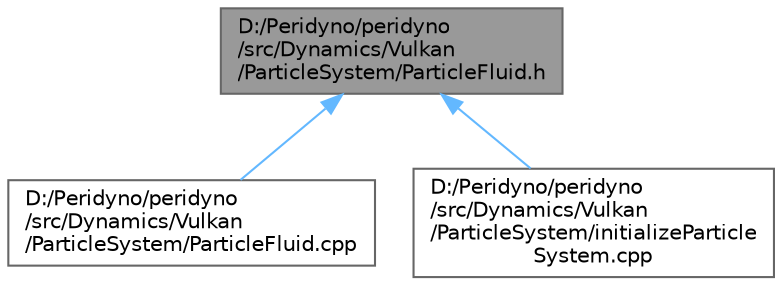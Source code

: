 digraph "D:/Peridyno/peridyno/src/Dynamics/Vulkan/ParticleSystem/ParticleFluid.h"
{
 // LATEX_PDF_SIZE
  bgcolor="transparent";
  edge [fontname=Helvetica,fontsize=10,labelfontname=Helvetica,labelfontsize=10];
  node [fontname=Helvetica,fontsize=10,shape=box,height=0.2,width=0.4];
  Node1 [id="Node000001",label="D:/Peridyno/peridyno\l/src/Dynamics/Vulkan\l/ParticleSystem/ParticleFluid.h",height=0.2,width=0.4,color="gray40", fillcolor="grey60", style="filled", fontcolor="black",tooltip=" "];
  Node1 -> Node2 [id="edge1_Node000001_Node000002",dir="back",color="steelblue1",style="solid",tooltip=" "];
  Node2 [id="Node000002",label="D:/Peridyno/peridyno\l/src/Dynamics/Vulkan\l/ParticleSystem/ParticleFluid.cpp",height=0.2,width=0.4,color="grey40", fillcolor="white", style="filled",URL="$_vulkan_2_particle_system_2_particle_fluid_8cpp.html",tooltip=" "];
  Node1 -> Node3 [id="edge2_Node000001_Node000003",dir="back",color="steelblue1",style="solid",tooltip=" "];
  Node3 [id="Node000003",label="D:/Peridyno/peridyno\l/src/Dynamics/Vulkan\l/ParticleSystem/initializeParticle\lSystem.cpp",height=0.2,width=0.4,color="grey40", fillcolor="white", style="filled",URL="$_vulkan_2_particle_system_2initialize_particle_system_8cpp.html",tooltip=" "];
}
